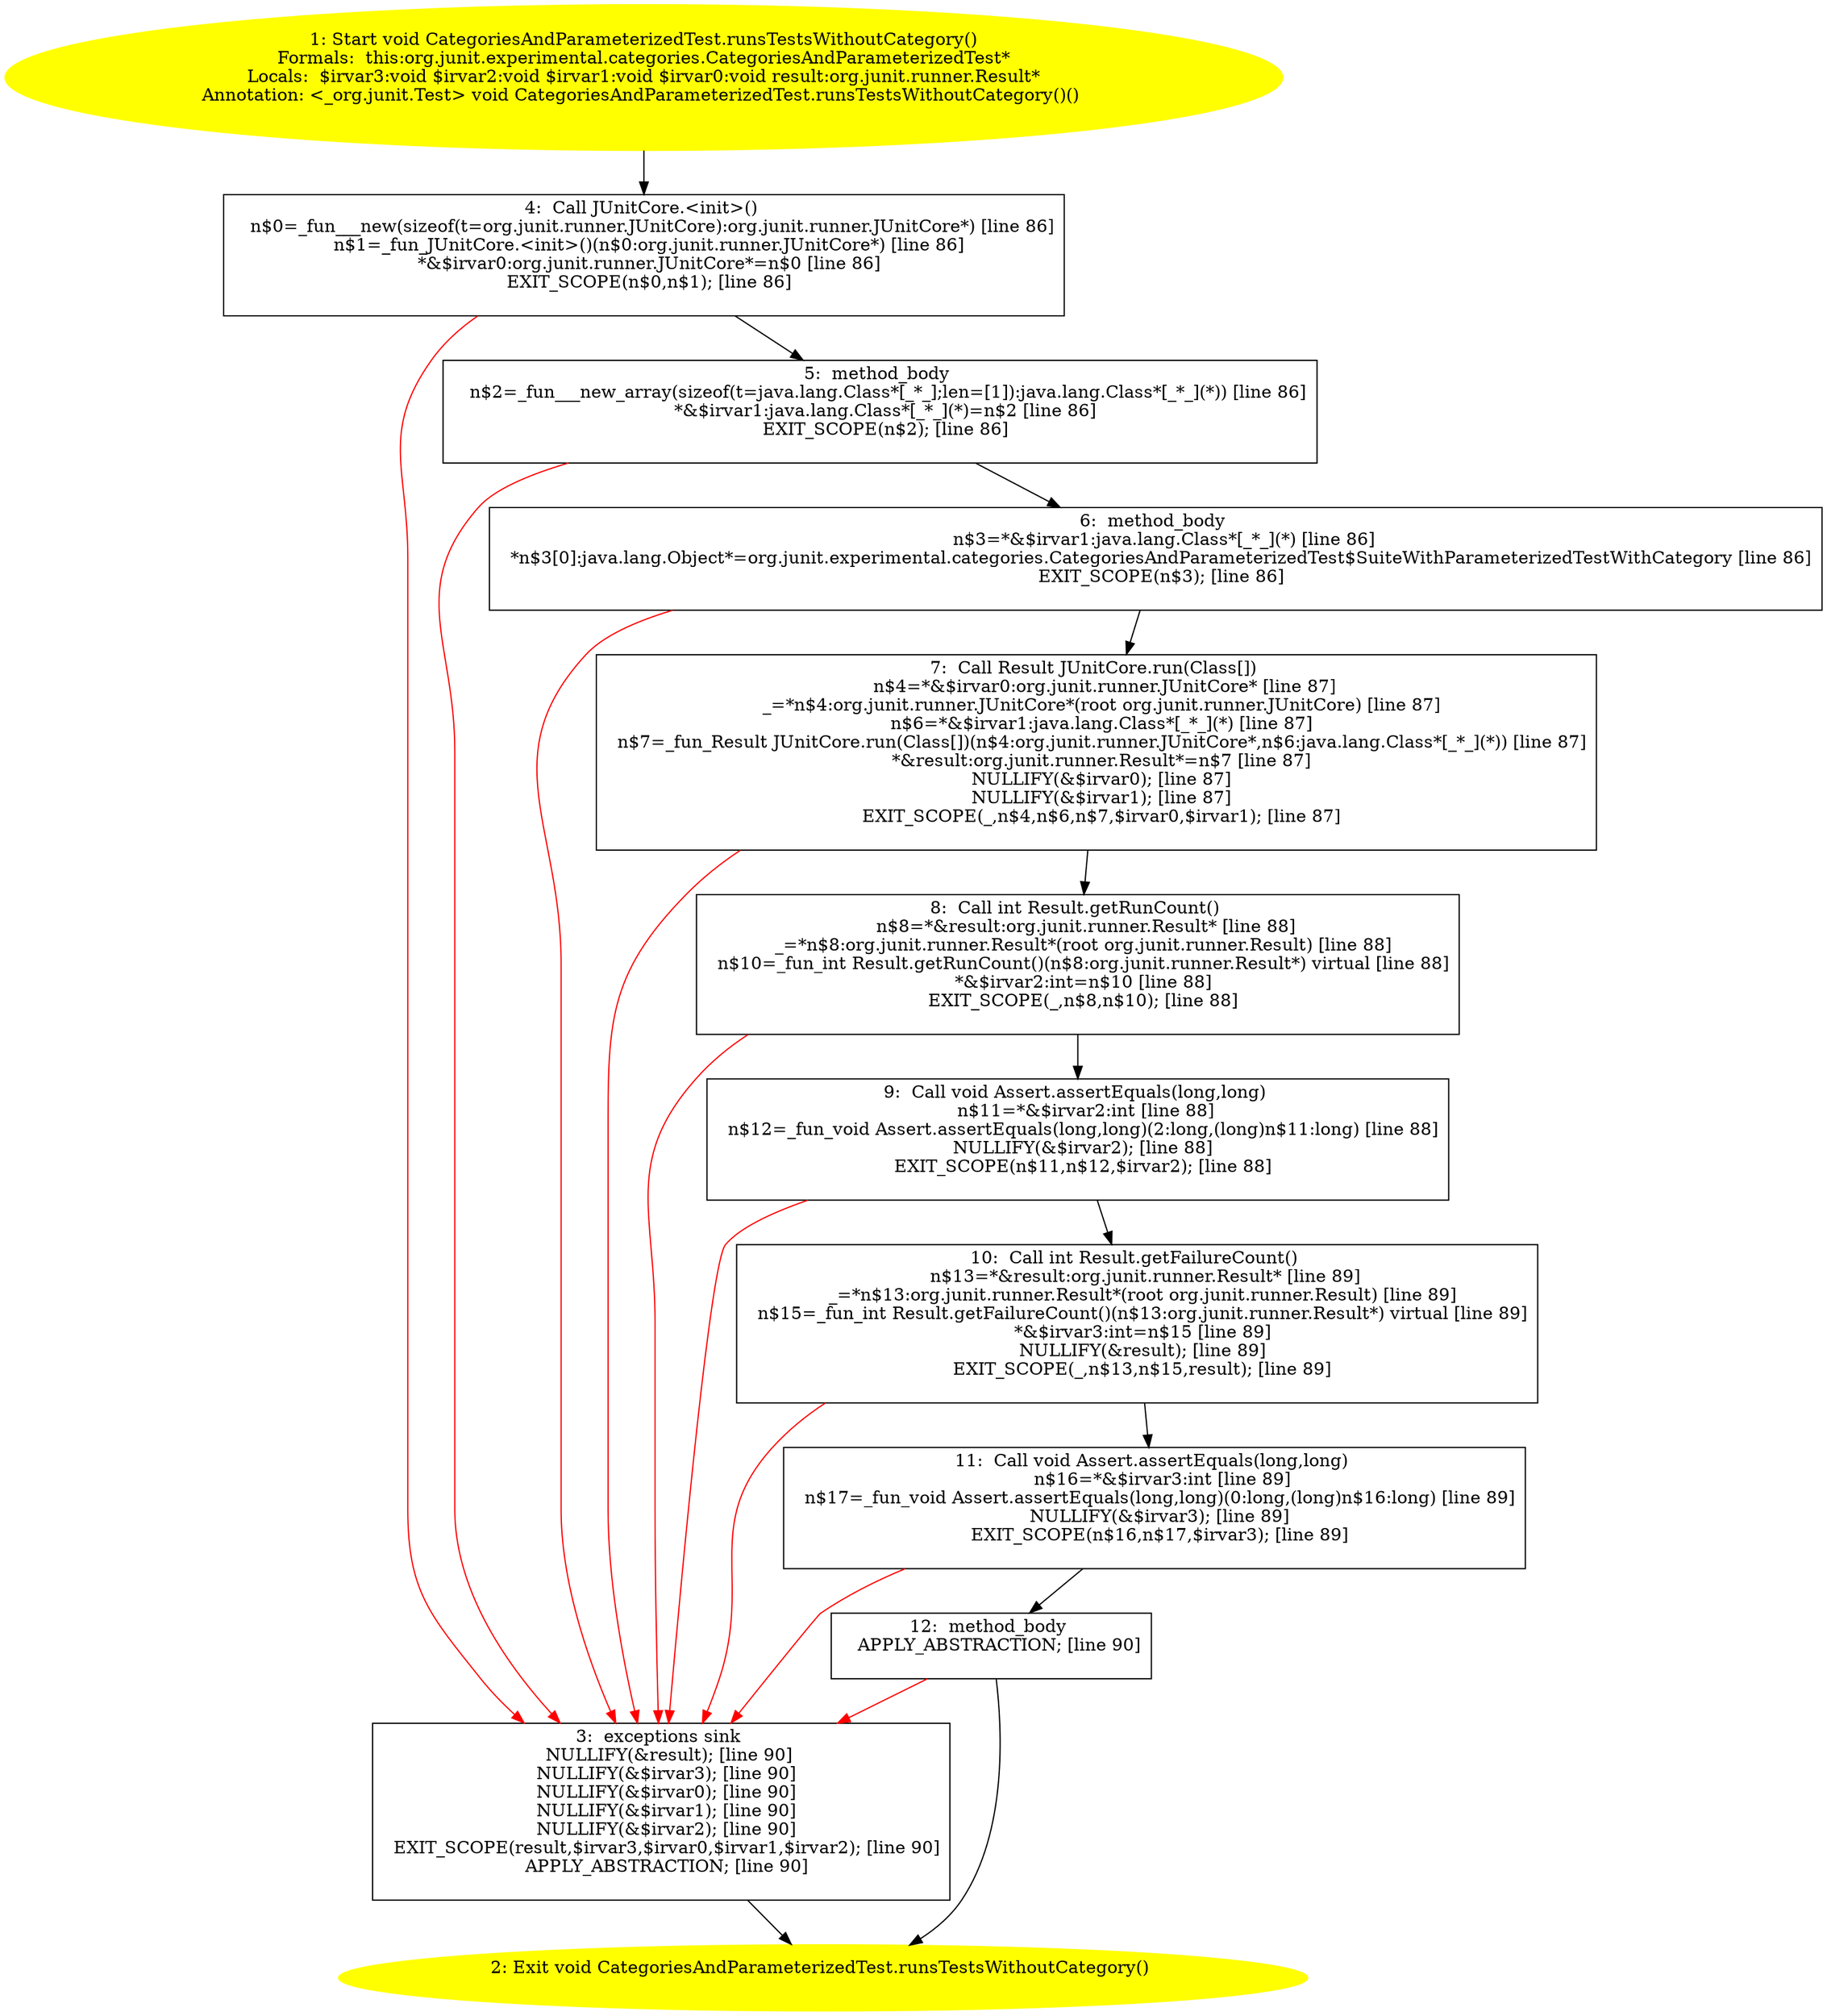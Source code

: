 /* @generated */
digraph cfg {
"org.junit.experimental.categories.CategoriesAndParameterizedTest.runsTestsWithoutCategory():void.3cbaeb3751c82a25bb81f9466b5846e7_1" [label="1: Start void CategoriesAndParameterizedTest.runsTestsWithoutCategory()\nFormals:  this:org.junit.experimental.categories.CategoriesAndParameterizedTest*\nLocals:  $irvar3:void $irvar2:void $irvar1:void $irvar0:void result:org.junit.runner.Result*\nAnnotation: <_org.junit.Test> void CategoriesAndParameterizedTest.runsTestsWithoutCategory()() \n  " color=yellow style=filled]
	

	 "org.junit.experimental.categories.CategoriesAndParameterizedTest.runsTestsWithoutCategory():void.3cbaeb3751c82a25bb81f9466b5846e7_1" -> "org.junit.experimental.categories.CategoriesAndParameterizedTest.runsTestsWithoutCategory():void.3cbaeb3751c82a25bb81f9466b5846e7_4" ;
"org.junit.experimental.categories.CategoriesAndParameterizedTest.runsTestsWithoutCategory():void.3cbaeb3751c82a25bb81f9466b5846e7_2" [label="2: Exit void CategoriesAndParameterizedTest.runsTestsWithoutCategory() \n  " color=yellow style=filled]
	

"org.junit.experimental.categories.CategoriesAndParameterizedTest.runsTestsWithoutCategory():void.3cbaeb3751c82a25bb81f9466b5846e7_3" [label="3:  exceptions sink \n   NULLIFY(&result); [line 90]\n  NULLIFY(&$irvar3); [line 90]\n  NULLIFY(&$irvar0); [line 90]\n  NULLIFY(&$irvar1); [line 90]\n  NULLIFY(&$irvar2); [line 90]\n  EXIT_SCOPE(result,$irvar3,$irvar0,$irvar1,$irvar2); [line 90]\n  APPLY_ABSTRACTION; [line 90]\n " shape="box"]
	

	 "org.junit.experimental.categories.CategoriesAndParameterizedTest.runsTestsWithoutCategory():void.3cbaeb3751c82a25bb81f9466b5846e7_3" -> "org.junit.experimental.categories.CategoriesAndParameterizedTest.runsTestsWithoutCategory():void.3cbaeb3751c82a25bb81f9466b5846e7_2" ;
"org.junit.experimental.categories.CategoriesAndParameterizedTest.runsTestsWithoutCategory():void.3cbaeb3751c82a25bb81f9466b5846e7_4" [label="4:  Call JUnitCore.<init>() \n   n$0=_fun___new(sizeof(t=org.junit.runner.JUnitCore):org.junit.runner.JUnitCore*) [line 86]\n  n$1=_fun_JUnitCore.<init>()(n$0:org.junit.runner.JUnitCore*) [line 86]\n  *&$irvar0:org.junit.runner.JUnitCore*=n$0 [line 86]\n  EXIT_SCOPE(n$0,n$1); [line 86]\n " shape="box"]
	

	 "org.junit.experimental.categories.CategoriesAndParameterizedTest.runsTestsWithoutCategory():void.3cbaeb3751c82a25bb81f9466b5846e7_4" -> "org.junit.experimental.categories.CategoriesAndParameterizedTest.runsTestsWithoutCategory():void.3cbaeb3751c82a25bb81f9466b5846e7_5" ;
	 "org.junit.experimental.categories.CategoriesAndParameterizedTest.runsTestsWithoutCategory():void.3cbaeb3751c82a25bb81f9466b5846e7_4" -> "org.junit.experimental.categories.CategoriesAndParameterizedTest.runsTestsWithoutCategory():void.3cbaeb3751c82a25bb81f9466b5846e7_3" [color="red" ];
"org.junit.experimental.categories.CategoriesAndParameterizedTest.runsTestsWithoutCategory():void.3cbaeb3751c82a25bb81f9466b5846e7_5" [label="5:  method_body \n   n$2=_fun___new_array(sizeof(t=java.lang.Class*[_*_];len=[1]):java.lang.Class*[_*_](*)) [line 86]\n  *&$irvar1:java.lang.Class*[_*_](*)=n$2 [line 86]\n  EXIT_SCOPE(n$2); [line 86]\n " shape="box"]
	

	 "org.junit.experimental.categories.CategoriesAndParameterizedTest.runsTestsWithoutCategory():void.3cbaeb3751c82a25bb81f9466b5846e7_5" -> "org.junit.experimental.categories.CategoriesAndParameterizedTest.runsTestsWithoutCategory():void.3cbaeb3751c82a25bb81f9466b5846e7_6" ;
	 "org.junit.experimental.categories.CategoriesAndParameterizedTest.runsTestsWithoutCategory():void.3cbaeb3751c82a25bb81f9466b5846e7_5" -> "org.junit.experimental.categories.CategoriesAndParameterizedTest.runsTestsWithoutCategory():void.3cbaeb3751c82a25bb81f9466b5846e7_3" [color="red" ];
"org.junit.experimental.categories.CategoriesAndParameterizedTest.runsTestsWithoutCategory():void.3cbaeb3751c82a25bb81f9466b5846e7_6" [label="6:  method_body \n   n$3=*&$irvar1:java.lang.Class*[_*_](*) [line 86]\n  *n$3[0]:java.lang.Object*=org.junit.experimental.categories.CategoriesAndParameterizedTest$SuiteWithParameterizedTestWithCategory [line 86]\n  EXIT_SCOPE(n$3); [line 86]\n " shape="box"]
	

	 "org.junit.experimental.categories.CategoriesAndParameterizedTest.runsTestsWithoutCategory():void.3cbaeb3751c82a25bb81f9466b5846e7_6" -> "org.junit.experimental.categories.CategoriesAndParameterizedTest.runsTestsWithoutCategory():void.3cbaeb3751c82a25bb81f9466b5846e7_7" ;
	 "org.junit.experimental.categories.CategoriesAndParameterizedTest.runsTestsWithoutCategory():void.3cbaeb3751c82a25bb81f9466b5846e7_6" -> "org.junit.experimental.categories.CategoriesAndParameterizedTest.runsTestsWithoutCategory():void.3cbaeb3751c82a25bb81f9466b5846e7_3" [color="red" ];
"org.junit.experimental.categories.CategoriesAndParameterizedTest.runsTestsWithoutCategory():void.3cbaeb3751c82a25bb81f9466b5846e7_7" [label="7:  Call Result JUnitCore.run(Class[]) \n   n$4=*&$irvar0:org.junit.runner.JUnitCore* [line 87]\n  _=*n$4:org.junit.runner.JUnitCore*(root org.junit.runner.JUnitCore) [line 87]\n  n$6=*&$irvar1:java.lang.Class*[_*_](*) [line 87]\n  n$7=_fun_Result JUnitCore.run(Class[])(n$4:org.junit.runner.JUnitCore*,n$6:java.lang.Class*[_*_](*)) [line 87]\n  *&result:org.junit.runner.Result*=n$7 [line 87]\n  NULLIFY(&$irvar0); [line 87]\n  NULLIFY(&$irvar1); [line 87]\n  EXIT_SCOPE(_,n$4,n$6,n$7,$irvar0,$irvar1); [line 87]\n " shape="box"]
	

	 "org.junit.experimental.categories.CategoriesAndParameterizedTest.runsTestsWithoutCategory():void.3cbaeb3751c82a25bb81f9466b5846e7_7" -> "org.junit.experimental.categories.CategoriesAndParameterizedTest.runsTestsWithoutCategory():void.3cbaeb3751c82a25bb81f9466b5846e7_8" ;
	 "org.junit.experimental.categories.CategoriesAndParameterizedTest.runsTestsWithoutCategory():void.3cbaeb3751c82a25bb81f9466b5846e7_7" -> "org.junit.experimental.categories.CategoriesAndParameterizedTest.runsTestsWithoutCategory():void.3cbaeb3751c82a25bb81f9466b5846e7_3" [color="red" ];
"org.junit.experimental.categories.CategoriesAndParameterizedTest.runsTestsWithoutCategory():void.3cbaeb3751c82a25bb81f9466b5846e7_8" [label="8:  Call int Result.getRunCount() \n   n$8=*&result:org.junit.runner.Result* [line 88]\n  _=*n$8:org.junit.runner.Result*(root org.junit.runner.Result) [line 88]\n  n$10=_fun_int Result.getRunCount()(n$8:org.junit.runner.Result*) virtual [line 88]\n  *&$irvar2:int=n$10 [line 88]\n  EXIT_SCOPE(_,n$8,n$10); [line 88]\n " shape="box"]
	

	 "org.junit.experimental.categories.CategoriesAndParameterizedTest.runsTestsWithoutCategory():void.3cbaeb3751c82a25bb81f9466b5846e7_8" -> "org.junit.experimental.categories.CategoriesAndParameterizedTest.runsTestsWithoutCategory():void.3cbaeb3751c82a25bb81f9466b5846e7_9" ;
	 "org.junit.experimental.categories.CategoriesAndParameterizedTest.runsTestsWithoutCategory():void.3cbaeb3751c82a25bb81f9466b5846e7_8" -> "org.junit.experimental.categories.CategoriesAndParameterizedTest.runsTestsWithoutCategory():void.3cbaeb3751c82a25bb81f9466b5846e7_3" [color="red" ];
"org.junit.experimental.categories.CategoriesAndParameterizedTest.runsTestsWithoutCategory():void.3cbaeb3751c82a25bb81f9466b5846e7_9" [label="9:  Call void Assert.assertEquals(long,long) \n   n$11=*&$irvar2:int [line 88]\n  n$12=_fun_void Assert.assertEquals(long,long)(2:long,(long)n$11:long) [line 88]\n  NULLIFY(&$irvar2); [line 88]\n  EXIT_SCOPE(n$11,n$12,$irvar2); [line 88]\n " shape="box"]
	

	 "org.junit.experimental.categories.CategoriesAndParameterizedTest.runsTestsWithoutCategory():void.3cbaeb3751c82a25bb81f9466b5846e7_9" -> "org.junit.experimental.categories.CategoriesAndParameterizedTest.runsTestsWithoutCategory():void.3cbaeb3751c82a25bb81f9466b5846e7_10" ;
	 "org.junit.experimental.categories.CategoriesAndParameterizedTest.runsTestsWithoutCategory():void.3cbaeb3751c82a25bb81f9466b5846e7_9" -> "org.junit.experimental.categories.CategoriesAndParameterizedTest.runsTestsWithoutCategory():void.3cbaeb3751c82a25bb81f9466b5846e7_3" [color="red" ];
"org.junit.experimental.categories.CategoriesAndParameterizedTest.runsTestsWithoutCategory():void.3cbaeb3751c82a25bb81f9466b5846e7_10" [label="10:  Call int Result.getFailureCount() \n   n$13=*&result:org.junit.runner.Result* [line 89]\n  _=*n$13:org.junit.runner.Result*(root org.junit.runner.Result) [line 89]\n  n$15=_fun_int Result.getFailureCount()(n$13:org.junit.runner.Result*) virtual [line 89]\n  *&$irvar3:int=n$15 [line 89]\n  NULLIFY(&result); [line 89]\n  EXIT_SCOPE(_,n$13,n$15,result); [line 89]\n " shape="box"]
	

	 "org.junit.experimental.categories.CategoriesAndParameterizedTest.runsTestsWithoutCategory():void.3cbaeb3751c82a25bb81f9466b5846e7_10" -> "org.junit.experimental.categories.CategoriesAndParameterizedTest.runsTestsWithoutCategory():void.3cbaeb3751c82a25bb81f9466b5846e7_11" ;
	 "org.junit.experimental.categories.CategoriesAndParameterizedTest.runsTestsWithoutCategory():void.3cbaeb3751c82a25bb81f9466b5846e7_10" -> "org.junit.experimental.categories.CategoriesAndParameterizedTest.runsTestsWithoutCategory():void.3cbaeb3751c82a25bb81f9466b5846e7_3" [color="red" ];
"org.junit.experimental.categories.CategoriesAndParameterizedTest.runsTestsWithoutCategory():void.3cbaeb3751c82a25bb81f9466b5846e7_11" [label="11:  Call void Assert.assertEquals(long,long) \n   n$16=*&$irvar3:int [line 89]\n  n$17=_fun_void Assert.assertEquals(long,long)(0:long,(long)n$16:long) [line 89]\n  NULLIFY(&$irvar3); [line 89]\n  EXIT_SCOPE(n$16,n$17,$irvar3); [line 89]\n " shape="box"]
	

	 "org.junit.experimental.categories.CategoriesAndParameterizedTest.runsTestsWithoutCategory():void.3cbaeb3751c82a25bb81f9466b5846e7_11" -> "org.junit.experimental.categories.CategoriesAndParameterizedTest.runsTestsWithoutCategory():void.3cbaeb3751c82a25bb81f9466b5846e7_12" ;
	 "org.junit.experimental.categories.CategoriesAndParameterizedTest.runsTestsWithoutCategory():void.3cbaeb3751c82a25bb81f9466b5846e7_11" -> "org.junit.experimental.categories.CategoriesAndParameterizedTest.runsTestsWithoutCategory():void.3cbaeb3751c82a25bb81f9466b5846e7_3" [color="red" ];
"org.junit.experimental.categories.CategoriesAndParameterizedTest.runsTestsWithoutCategory():void.3cbaeb3751c82a25bb81f9466b5846e7_12" [label="12:  method_body \n   APPLY_ABSTRACTION; [line 90]\n " shape="box"]
	

	 "org.junit.experimental.categories.CategoriesAndParameterizedTest.runsTestsWithoutCategory():void.3cbaeb3751c82a25bb81f9466b5846e7_12" -> "org.junit.experimental.categories.CategoriesAndParameterizedTest.runsTestsWithoutCategory():void.3cbaeb3751c82a25bb81f9466b5846e7_2" ;
	 "org.junit.experimental.categories.CategoriesAndParameterizedTest.runsTestsWithoutCategory():void.3cbaeb3751c82a25bb81f9466b5846e7_12" -> "org.junit.experimental.categories.CategoriesAndParameterizedTest.runsTestsWithoutCategory():void.3cbaeb3751c82a25bb81f9466b5846e7_3" [color="red" ];
}
